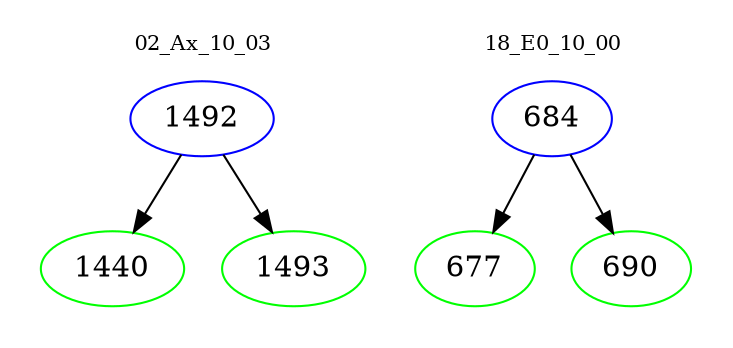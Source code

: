 digraph{
subgraph cluster_0 {
color = white
label = "02_Ax_10_03";
fontsize=10;
T0_1492 [label="1492", color="blue"]
T0_1492 -> T0_1440 [color="black"]
T0_1440 [label="1440", color="green"]
T0_1492 -> T0_1493 [color="black"]
T0_1493 [label="1493", color="green"]
}
subgraph cluster_1 {
color = white
label = "18_E0_10_00";
fontsize=10;
T1_684 [label="684", color="blue"]
T1_684 -> T1_677 [color="black"]
T1_677 [label="677", color="green"]
T1_684 -> T1_690 [color="black"]
T1_690 [label="690", color="green"]
}
}
